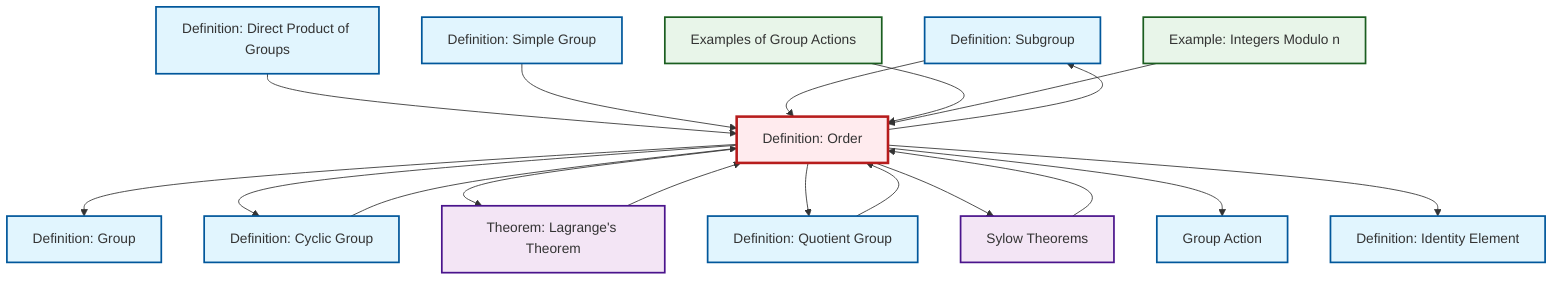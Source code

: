 graph TD
    classDef definition fill:#e1f5fe,stroke:#01579b,stroke-width:2px
    classDef theorem fill:#f3e5f5,stroke:#4a148c,stroke-width:2px
    classDef axiom fill:#fff3e0,stroke:#e65100,stroke-width:2px
    classDef example fill:#e8f5e9,stroke:#1b5e20,stroke-width:2px
    classDef current fill:#ffebee,stroke:#b71c1c,stroke-width:3px
    def-subgroup["Definition: Subgroup"]:::definition
    def-identity-element["Definition: Identity Element"]:::definition
    def-order["Definition: Order"]:::definition
    ex-quotient-integers-mod-n["Example: Integers Modulo n"]:::example
    thm-sylow["Sylow Theorems"]:::theorem
    def-simple-group["Definition: Simple Group"]:::definition
    def-group-action["Group Action"]:::definition
    def-cyclic-group["Definition: Cyclic Group"]:::definition
    def-direct-product["Definition: Direct Product of Groups"]:::definition
    def-group["Definition: Group"]:::definition
    thm-lagrange["Theorem: Lagrange's Theorem"]:::theorem
    def-quotient-group["Definition: Quotient Group"]:::definition
    ex-group-action-examples["Examples of Group Actions"]:::example
    def-direct-product --> def-order
    def-order --> def-group
    def-simple-group --> def-order
    def-subgroup --> def-order
    def-order --> def-cyclic-group
    def-cyclic-group --> def-order
    def-order --> def-subgroup
    def-quotient-group --> def-order
    def-order --> thm-lagrange
    thm-lagrange --> def-order
    def-order --> def-quotient-group
    def-order --> thm-sylow
    def-order --> def-group-action
    thm-sylow --> def-order
    ex-group-action-examples --> def-order
    def-order --> def-identity-element
    ex-quotient-integers-mod-n --> def-order
    class def-order current